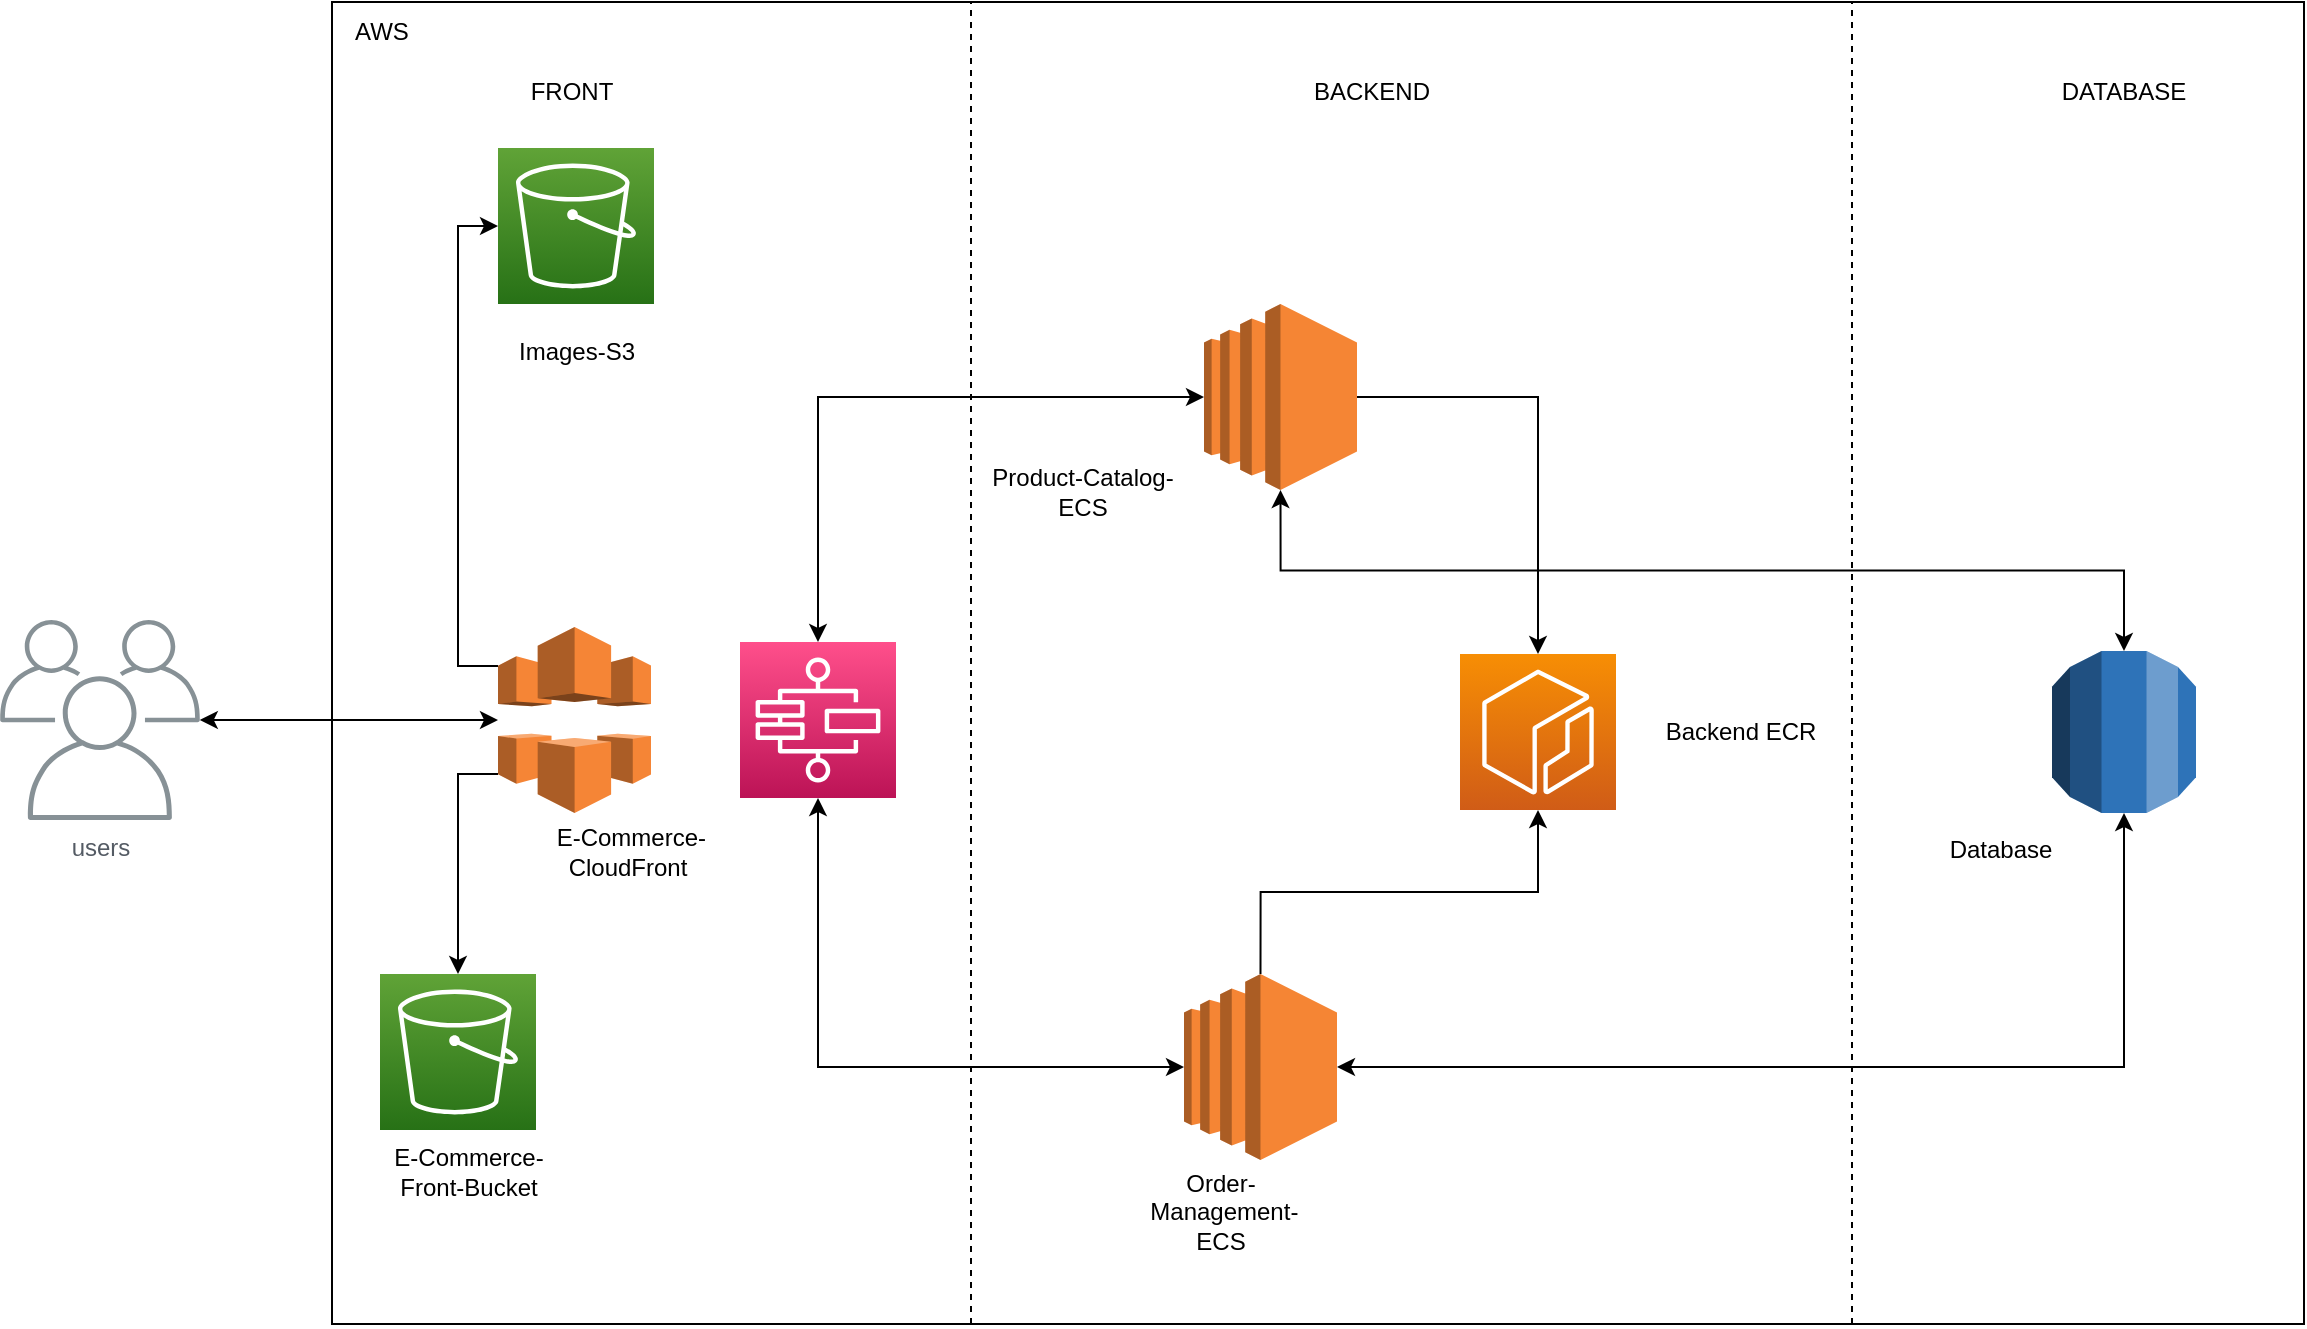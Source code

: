 <mxfile version="21.3.7" type="device">
  <diagram name="Página-1" id="kXYiwjfT9Lg7AL5rPwY6">
    <mxGraphModel dx="1034" dy="606" grid="1" gridSize="10" guides="1" tooltips="1" connect="1" arrows="1" fold="1" page="1" pageScale="1" pageWidth="1654" pageHeight="1169" math="0" shadow="0">
      <root>
        <mxCell id="0" />
        <mxCell id="1" parent="0" />
        <mxCell id="kgDFgYQLJoBbhNnEyOjM-1" value="" style="rounded=0;whiteSpace=wrap;html=1;" parent="1" vertex="1">
          <mxGeometry x="206" y="30" width="986" height="661" as="geometry" />
        </mxCell>
        <mxCell id="kgDFgYQLJoBbhNnEyOjM-2" value="AWS" style="text;html=1;strokeColor=none;fillColor=none;align=center;verticalAlign=middle;whiteSpace=wrap;rounded=0;" parent="1" vertex="1">
          <mxGeometry x="206" y="30" width="50" height="30" as="geometry" />
        </mxCell>
        <mxCell id="kgDFgYQLJoBbhNnEyOjM-14" style="edgeStyle=orthogonalEdgeStyle;rounded=0;orthogonalLoop=1;jettySize=auto;html=1;exitX=0;exitY=0.79;exitDx=0;exitDy=0;exitPerimeter=0;" parent="1" source="kgDFgYQLJoBbhNnEyOjM-3" target="kgDFgYQLJoBbhNnEyOjM-13" edge="1">
          <mxGeometry relative="1" as="geometry" />
        </mxCell>
        <mxCell id="EuPXytv3I383vYVy6zwj-1" style="edgeStyle=orthogonalEdgeStyle;rounded=0;orthogonalLoop=1;jettySize=auto;html=1;entryX=0;entryY=0.5;entryDx=0;entryDy=0;entryPerimeter=0;exitX=0;exitY=0.21;exitDx=0;exitDy=0;exitPerimeter=0;" parent="1" source="kgDFgYQLJoBbhNnEyOjM-3" target="kgDFgYQLJoBbhNnEyOjM-19" edge="1">
          <mxGeometry relative="1" as="geometry" />
        </mxCell>
        <mxCell id="kgDFgYQLJoBbhNnEyOjM-3" value="" style="outlineConnect=0;dashed=0;verticalLabelPosition=bottom;verticalAlign=top;align=center;html=1;shape=mxgraph.aws3.cloudfront;fillColor=#F58536;gradientColor=none;" parent="1" vertex="1">
          <mxGeometry x="289" y="342.5" width="76.5" height="93" as="geometry" />
        </mxCell>
        <mxCell id="kgDFgYQLJoBbhNnEyOjM-26" style="edgeStyle=orthogonalEdgeStyle;rounded=0;orthogonalLoop=1;jettySize=auto;html=1;startArrow=classic;startFill=1;" parent="1" source="kgDFgYQLJoBbhNnEyOjM-5" target="kgDFgYQLJoBbhNnEyOjM-9" edge="1">
          <mxGeometry relative="1" as="geometry" />
        </mxCell>
        <mxCell id="kgDFgYQLJoBbhNnEyOjM-36" style="edgeStyle=orthogonalEdgeStyle;rounded=0;orthogonalLoop=1;jettySize=auto;html=1;entryX=0.5;entryY=1;entryDx=0;entryDy=0;entryPerimeter=0;exitX=0.5;exitY=0;exitDx=0;exitDy=0;exitPerimeter=0;" parent="1" source="kgDFgYQLJoBbhNnEyOjM-5" target="kgDFgYQLJoBbhNnEyOjM-32" edge="1">
          <mxGeometry relative="1" as="geometry">
            <mxPoint x="788" y="469" as="targetPoint" />
          </mxGeometry>
        </mxCell>
        <mxCell id="kgDFgYQLJoBbhNnEyOjM-5" value="" style="outlineConnect=0;dashed=0;verticalLabelPosition=bottom;verticalAlign=top;align=center;html=1;shape=mxgraph.aws3.ec2;fillColor=#F58534;gradientColor=none;" parent="1" vertex="1">
          <mxGeometry x="632" y="516" width="76.5" height="93" as="geometry" />
        </mxCell>
        <mxCell id="kgDFgYQLJoBbhNnEyOjM-24" style="edgeStyle=orthogonalEdgeStyle;rounded=0;orthogonalLoop=1;jettySize=auto;html=1;exitX=0.5;exitY=1;exitDx=0;exitDy=0;exitPerimeter=0;startArrow=classic;startFill=1;" parent="1" source="kgDFgYQLJoBbhNnEyOjM-6" target="kgDFgYQLJoBbhNnEyOjM-9" edge="1">
          <mxGeometry relative="1" as="geometry" />
        </mxCell>
        <mxCell id="kgDFgYQLJoBbhNnEyOjM-33" style="edgeStyle=orthogonalEdgeStyle;rounded=0;orthogonalLoop=1;jettySize=auto;html=1;endArrow=classic;endFill=1;startArrow=none;startFill=0;" parent="1" source="kgDFgYQLJoBbhNnEyOjM-6" target="kgDFgYQLJoBbhNnEyOjM-32" edge="1">
          <mxGeometry relative="1" as="geometry" />
        </mxCell>
        <mxCell id="kgDFgYQLJoBbhNnEyOjM-6" value="" style="outlineConnect=0;dashed=0;verticalLabelPosition=bottom;verticalAlign=top;align=center;html=1;shape=mxgraph.aws3.ec2;fillColor=#F58534;gradientColor=none;" parent="1" vertex="1">
          <mxGeometry x="642" y="181" width="76.5" height="93" as="geometry" />
        </mxCell>
        <mxCell id="kgDFgYQLJoBbhNnEyOjM-9" value="" style="outlineConnect=0;dashed=0;verticalLabelPosition=bottom;verticalAlign=top;align=center;html=1;shape=mxgraph.aws3.rds;fillColor=#2E73B8;gradientColor=none;" parent="1" vertex="1">
          <mxGeometry x="1066" y="354.5" width="72" height="81" as="geometry" />
        </mxCell>
        <mxCell id="kgDFgYQLJoBbhNnEyOjM-12" value="" style="endArrow=none;dashed=1;html=1;rounded=0;entryX=0.25;entryY=0;entryDx=0;entryDy=0;exitX=0.25;exitY=1;exitDx=0;exitDy=0;" parent="1" edge="1">
          <mxGeometry width="50" height="50" relative="1" as="geometry">
            <mxPoint x="525.5" y="691" as="sourcePoint" />
            <mxPoint x="525.5" y="30" as="targetPoint" />
          </mxGeometry>
        </mxCell>
        <mxCell id="kgDFgYQLJoBbhNnEyOjM-13" value="" style="sketch=0;points=[[0,0,0],[0.25,0,0],[0.5,0,0],[0.75,0,0],[1,0,0],[0,1,0],[0.25,1,0],[0.5,1,0],[0.75,1,0],[1,1,0],[0,0.25,0],[0,0.5,0],[0,0.75,0],[1,0.25,0],[1,0.5,0],[1,0.75,0]];outlineConnect=0;fontColor=#232F3E;gradientColor=#60A337;gradientDirection=north;fillColor=#277116;strokeColor=#ffffff;dashed=0;verticalLabelPosition=bottom;verticalAlign=top;align=center;html=1;fontSize=12;fontStyle=0;aspect=fixed;shape=mxgraph.aws4.resourceIcon;resIcon=mxgraph.aws4.s3;" parent="1" vertex="1">
          <mxGeometry x="230" y="516" width="78" height="78" as="geometry" />
        </mxCell>
        <mxCell id="kgDFgYQLJoBbhNnEyOjM-19" value="" style="sketch=0;points=[[0,0,0],[0.25,0,0],[0.5,0,0],[0.75,0,0],[1,0,0],[0,1,0],[0.25,1,0],[0.5,1,0],[0.75,1,0],[1,1,0],[0,0.25,0],[0,0.5,0],[0,0.75,0],[1,0.25,0],[1,0.5,0],[1,0.75,0]];outlineConnect=0;fontColor=#232F3E;gradientColor=#60A337;gradientDirection=north;fillColor=#277116;strokeColor=#ffffff;dashed=0;verticalLabelPosition=bottom;verticalAlign=top;align=center;html=1;fontSize=12;fontStyle=0;aspect=fixed;shape=mxgraph.aws4.resourceIcon;resIcon=mxgraph.aws4.s3;" parent="1" vertex="1">
          <mxGeometry x="289" y="103" width="78" height="78" as="geometry" />
        </mxCell>
        <mxCell id="kgDFgYQLJoBbhNnEyOjM-25" value="" style="endArrow=none;dashed=1;html=1;rounded=0;entryX=0.25;entryY=0;entryDx=0;entryDy=0;exitX=0.25;exitY=1;exitDx=0;exitDy=0;" parent="1" edge="1">
          <mxGeometry width="50" height="50" relative="1" as="geometry">
            <mxPoint x="966" y="691" as="sourcePoint" />
            <mxPoint x="966" y="30" as="targetPoint" />
          </mxGeometry>
        </mxCell>
        <mxCell id="kgDFgYQLJoBbhNnEyOjM-27" value="FRONT" style="text;html=1;strokeColor=none;fillColor=none;align=center;verticalAlign=middle;whiteSpace=wrap;rounded=0;" parent="1" vertex="1">
          <mxGeometry x="296.25" y="60" width="60" height="30" as="geometry" />
        </mxCell>
        <mxCell id="kgDFgYQLJoBbhNnEyOjM-28" value="BACKEND" style="text;html=1;strokeColor=none;fillColor=none;align=center;verticalAlign=middle;whiteSpace=wrap;rounded=0;" parent="1" vertex="1">
          <mxGeometry x="696" y="60" width="60" height="30" as="geometry" />
        </mxCell>
        <mxCell id="kgDFgYQLJoBbhNnEyOjM-29" value="DATABASE" style="text;html=1;strokeColor=none;fillColor=none;align=center;verticalAlign=middle;whiteSpace=wrap;rounded=0;" parent="1" vertex="1">
          <mxGeometry x="1072" y="60" width="60" height="30" as="geometry" />
        </mxCell>
        <mxCell id="kgDFgYQLJoBbhNnEyOjM-31" style="edgeStyle=orthogonalEdgeStyle;rounded=0;orthogonalLoop=1;jettySize=auto;html=1;entryX=0;entryY=0.5;entryDx=0;entryDy=0;entryPerimeter=0;startArrow=classic;startFill=1;" parent="1" source="kgDFgYQLJoBbhNnEyOjM-30" target="kgDFgYQLJoBbhNnEyOjM-3" edge="1">
          <mxGeometry relative="1" as="geometry" />
        </mxCell>
        <mxCell id="kgDFgYQLJoBbhNnEyOjM-30" value="users" style="sketch=0;outlineConnect=0;gradientColor=none;fontColor=#545B64;strokeColor=none;fillColor=#879196;dashed=0;verticalLabelPosition=bottom;verticalAlign=top;align=center;html=1;fontSize=12;fontStyle=0;aspect=fixed;shape=mxgraph.aws4.illustration_users;pointerEvents=1" parent="1" vertex="1">
          <mxGeometry x="40" y="339" width="100" height="100" as="geometry" />
        </mxCell>
        <mxCell id="kgDFgYQLJoBbhNnEyOjM-32" value="" style="sketch=0;points=[[0,0,0],[0.25,0,0],[0.5,0,0],[0.75,0,0],[1,0,0],[0,1,0],[0.25,1,0],[0.5,1,0],[0.75,1,0],[1,1,0],[0,0.25,0],[0,0.5,0],[0,0.75,0],[1,0.25,0],[1,0.5,0],[1,0.75,0]];outlineConnect=0;fontColor=#232F3E;gradientColor=#F78E04;gradientDirection=north;fillColor=#D05C17;strokeColor=#ffffff;dashed=0;verticalLabelPosition=bottom;verticalAlign=top;align=center;html=1;fontSize=12;fontStyle=0;aspect=fixed;shape=mxgraph.aws4.resourceIcon;resIcon=mxgraph.aws4.ecr;" parent="1" vertex="1">
          <mxGeometry x="770" y="356" width="78" height="78" as="geometry" />
        </mxCell>
        <mxCell id="kgDFgYQLJoBbhNnEyOjM-37" value="E-Commerce-Front-Bucket" style="text;html=1;strokeColor=none;fillColor=none;align=center;verticalAlign=middle;whiteSpace=wrap;rounded=0;" parent="1" vertex="1">
          <mxGeometry x="224" y="600" width="101" height="30" as="geometry" />
        </mxCell>
        <mxCell id="kgDFgYQLJoBbhNnEyOjM-38" value="&amp;nbsp;E-Commerce-CloudFront" style="text;html=1;strokeColor=none;fillColor=none;align=center;verticalAlign=middle;whiteSpace=wrap;rounded=0;" parent="1" vertex="1">
          <mxGeometry x="308" y="440" width="92" height="30" as="geometry" />
        </mxCell>
        <mxCell id="kgDFgYQLJoBbhNnEyOjM-39" value="Product-Catalog-ECS" style="text;html=1;strokeColor=none;fillColor=none;align=center;verticalAlign=middle;whiteSpace=wrap;rounded=0;" parent="1" vertex="1">
          <mxGeometry x="531" y="260" width="101" height="30" as="geometry" />
        </mxCell>
        <mxCell id="kgDFgYQLJoBbhNnEyOjM-40" value="Order-&lt;br&gt;&amp;nbsp;Management-ECS" style="text;html=1;strokeColor=none;fillColor=none;align=center;verticalAlign=middle;whiteSpace=wrap;rounded=0;" parent="1" vertex="1">
          <mxGeometry x="600" y="620" width="101" height="30" as="geometry" />
        </mxCell>
        <mxCell id="kgDFgYQLJoBbhNnEyOjM-41" value="Images-S3" style="text;html=1;strokeColor=none;fillColor=none;align=center;verticalAlign=middle;whiteSpace=wrap;rounded=0;" parent="1" vertex="1">
          <mxGeometry x="277.5" y="190" width="101" height="30" as="geometry" />
        </mxCell>
        <mxCell id="kgDFgYQLJoBbhNnEyOjM-42" value="Backend ECR" style="text;html=1;strokeColor=none;fillColor=none;align=center;verticalAlign=middle;whiteSpace=wrap;rounded=0;" parent="1" vertex="1">
          <mxGeometry x="860" y="380" width="101" height="30" as="geometry" />
        </mxCell>
        <mxCell id="kgDFgYQLJoBbhNnEyOjM-43" value="Database" style="text;html=1;strokeColor=none;fillColor=none;align=center;verticalAlign=middle;whiteSpace=wrap;rounded=0;" parent="1" vertex="1">
          <mxGeometry x="990" y="439" width="101" height="30" as="geometry" />
        </mxCell>
        <mxCell id="zTeBbn9VCVbiQQCsTWPA-6" style="edgeStyle=orthogonalEdgeStyle;rounded=0;orthogonalLoop=1;jettySize=auto;html=1;entryX=0;entryY=0.5;entryDx=0;entryDy=0;entryPerimeter=0;startArrow=classic;startFill=1;exitX=0.5;exitY=1;exitDx=0;exitDy=0;exitPerimeter=0;" edge="1" parent="1" source="zTeBbn9VCVbiQQCsTWPA-4" target="kgDFgYQLJoBbhNnEyOjM-5">
          <mxGeometry relative="1" as="geometry" />
        </mxCell>
        <mxCell id="zTeBbn9VCVbiQQCsTWPA-7" style="edgeStyle=orthogonalEdgeStyle;rounded=0;orthogonalLoop=1;jettySize=auto;html=1;entryX=0;entryY=0.5;entryDx=0;entryDy=0;entryPerimeter=0;exitX=0.5;exitY=0;exitDx=0;exitDy=0;exitPerimeter=0;startArrow=classic;startFill=1;" edge="1" parent="1" source="zTeBbn9VCVbiQQCsTWPA-4" target="kgDFgYQLJoBbhNnEyOjM-6">
          <mxGeometry relative="1" as="geometry" />
        </mxCell>
        <mxCell id="zTeBbn9VCVbiQQCsTWPA-4" value="" style="sketch=0;points=[[0,0,0],[0.25,0,0],[0.5,0,0],[0.75,0,0],[1,0,0],[0,1,0],[0.25,1,0],[0.5,1,0],[0.75,1,0],[1,1,0],[0,0.25,0],[0,0.5,0],[0,0.75,0],[1,0.25,0],[1,0.5,0],[1,0.75,0]];outlineConnect=0;fontColor=#232F3E;gradientColor=#FF4F8B;gradientDirection=north;fillColor=#BC1356;strokeColor=#ffffff;dashed=0;verticalLabelPosition=bottom;verticalAlign=top;align=center;html=1;fontSize=12;fontStyle=0;aspect=fixed;shape=mxgraph.aws4.resourceIcon;resIcon=mxgraph.aws4.step_functions;" vertex="1" parent="1">
          <mxGeometry x="410" y="350" width="78" height="78" as="geometry" />
        </mxCell>
      </root>
    </mxGraphModel>
  </diagram>
</mxfile>
